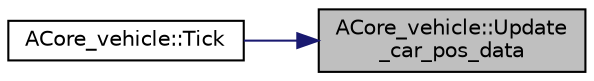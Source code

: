digraph "ACore_vehicle::Update_car_pos_data"
{
 // LATEX_PDF_SIZE
  edge [fontname="Helvetica",fontsize="10",labelfontname="Helvetica",labelfontsize="10"];
  node [fontname="Helvetica",fontsize="10",shape=record];
  rankdir="RL";
  Node1 [label="ACore_vehicle::Update\l_car_pos_data",height=0.2,width=0.4,color="black", fillcolor="grey75", style="filled", fontcolor="black",tooltip="자동차 문짝 및 좌석 위치 갱신"];
  Node1 -> Node2 [dir="back",color="midnightblue",fontsize="10",style="solid",fontname="Helvetica"];
  Node2 [label="ACore_vehicle::Tick",height=0.2,width=0.4,color="black", fillcolor="white", style="filled",URL="$class_a_core__vehicle.html#a153656d04454eae0b789a8c4a7ed7aa6",tooltip=" "];
}
